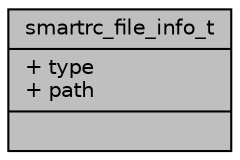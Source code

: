 digraph "smartrc_file_info_t"
{
 // INTERACTIVE_SVG=YES
 // LATEX_PDF_SIZE
  bgcolor="transparent";
  edge [fontname="Helvetica",fontsize="10",labelfontname="Helvetica",labelfontsize="10"];
  node [fontname="Helvetica",fontsize="10",shape=record];
  Node1 [label="{smartrc_file_info_t\n|+ type\l+ path\l|}",height=0.2,width=0.4,color="black", fillcolor="grey75", style="filled", fontcolor="black",tooltip=" "];
}
